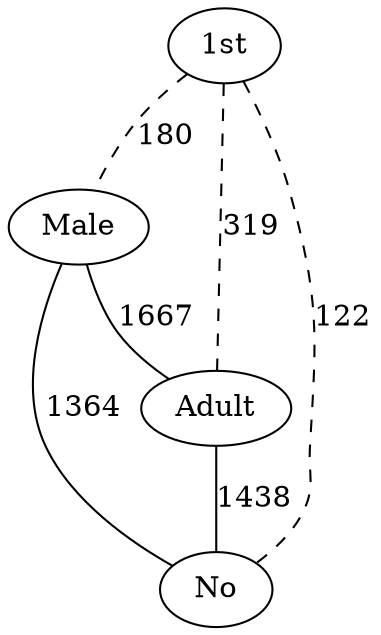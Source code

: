 strict graph "()" {
"1st";
Male;
Adult;
No;
"1st" -- Male  [color=black, label=180, style=dashed];
"1st" -- Adult  [color=black, label=319, style=dashed];
"1st" -- No  [color=black, label=122, style=dashed];
Male -- Adult  [color=black, label=1667, style=solid];
Male -- No  [color=black, label=1364, style=solid];
Adult -- No  [color=black, label=1438, style=solid];
}

